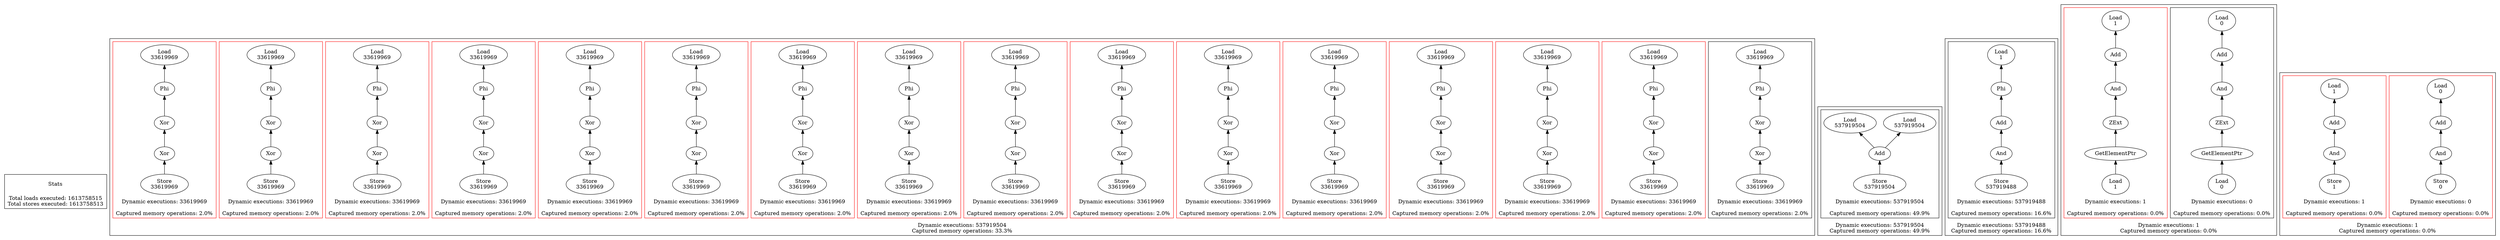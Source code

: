 strict digraph {
rankdir=BT
subgraph {
Stats [shape=plaintext]
cluster=true
label="Total loads executed: 1613758515\nTotal stores executed: 1613758513"
}
subgraph {
subgraph {
"0_0_53" [label="Phi"]
"0_0_18" [label="Load\n33619969"]
"0_0_53" -> "0_0_18"
"0_0_80" [label="Xor"]
"0_0_80" -> "0_0_53"
{
rank=min
"0_0_35" [label="Store\n33619969"]
}
"0_0_128" [label="Xor"]
"0_0_35" -> "0_0_128"
"0_0_128" -> "0_0_80"
cluster=true
label="Dynamic executions: 33619969\n\nCaptured memory operations: 2.0%"
}
subgraph {
"0_1_54" [label="Phi"]
"0_1_19" [label="Load\n33619969"]
"0_1_54" -> "0_1_19"
{
rank=min
"0_1_36" [label="Store\n33619969"]
}
"0_1_155" [label="Xor"]
"0_1_36" -> "0_1_155"
"0_1_77" [label="Xor"]
"0_1_155" -> "0_1_77"
"0_1_77" -> "0_1_54"
cluster=true
label="Dynamic executions: 33619969\n\nCaptured memory operations: 2.0%"
color=red
}
subgraph {
"0_2_137" [label="Xor"]
"0_2_71" [label="Xor"]
"0_2_137" -> "0_2_71"
{
rank=min
"0_2_37" [label="Store\n33619969"]
}
"0_2_37" -> "0_2_137"
"0_2_55" [label="Phi"]
"0_2_20" [label="Load\n33619969"]
"0_2_55" -> "0_2_20"
"0_2_71" -> "0_2_55"
cluster=true
label="Dynamic executions: 33619969\n\nCaptured memory operations: 2.0%"
color=red
}
subgraph {
{
rank=min
"0_3_38" [label="Store\n33619969"]
}
"0_3_146" [label="Xor"]
"0_3_38" -> "0_3_146"
"0_3_74" [label="Xor"]
"0_3_56" [label="Phi"]
"0_3_74" -> "0_3_56"
"0_3_21" [label="Load\n33619969"]
"0_3_56" -> "0_3_21"
"0_3_146" -> "0_3_74"
cluster=true
label="Dynamic executions: 33619969\n\nCaptured memory operations: 2.0%"
color=red
}
subgraph {
{
rank=min
"0_4_39" [label="Store\n33619969"]
}
"0_4_140" [label="Xor"]
"0_4_39" -> "0_4_140"
"0_4_92" [label="Xor"]
"0_4_140" -> "0_4_92"
"0_4_57" [label="Phi"]
"0_4_92" -> "0_4_57"
"0_4_22" [label="Load\n33619969"]
"0_4_57" -> "0_4_22"
cluster=true
label="Dynamic executions: 33619969\n\nCaptured memory operations: 2.0%"
color=red
}
subgraph {
{
rank=min
"0_5_40" [label="Store\n33619969"]
}
"0_5_119" [label="Xor"]
"0_5_40" -> "0_5_119"
"0_5_89" [label="Xor"]
"0_5_58" [label="Phi"]
"0_5_89" -> "0_5_58"
"0_5_23" [label="Load\n33619969"]
"0_5_58" -> "0_5_23"
"0_5_119" -> "0_5_89"
cluster=true
label="Dynamic executions: 33619969\n\nCaptured memory operations: 2.0%"
color=red
}
subgraph {
"0_6_83" [label="Xor"]
"0_6_59" [label="Phi"]
"0_6_83" -> "0_6_59"
"0_6_149" [label="Xor"]
"0_6_149" -> "0_6_83"
"0_6_24" [label="Load\n33619969"]
"0_6_59" -> "0_6_24"
{
rank=min
"0_6_41" [label="Store\n33619969"]
}
"0_6_41" -> "0_6_149"
cluster=true
label="Dynamic executions: 33619969\n\nCaptured memory operations: 2.0%"
color=red
}
subgraph {
"0_7_86" [label="Xor"]
"0_7_60" [label="Phi"]
"0_7_86" -> "0_7_60"
"0_7_25" [label="Load\n33619969"]
"0_7_60" -> "0_7_25"
{
rank=min
"0_7_42" [label="Store\n33619969"]
}
"0_7_158" [label="Xor"]
"0_7_42" -> "0_7_158"
"0_7_158" -> "0_7_86"
cluster=true
label="Dynamic executions: 33619969\n\nCaptured memory operations: 2.0%"
color=red
}
subgraph {
{
rank=min
"0_8_43" [label="Store\n33619969"]
}
"0_8_152" [label="Xor"]
"0_8_43" -> "0_8_152"
"0_8_104" [label="Xor"]
"0_8_61" [label="Phi"]
"0_8_104" -> "0_8_61"
"0_8_152" -> "0_8_104"
"0_8_26" [label="Load\n33619969"]
"0_8_61" -> "0_8_26"
cluster=true
label="Dynamic executions: 33619969\n\nCaptured memory operations: 2.0%"
color=red
}
subgraph {
"0_9_101" [label="Xor"]
"0_9_62" [label="Phi"]
"0_9_101" -> "0_9_62"
{
rank=min
"0_9_44" [label="Store\n33619969"]
}
"0_9_131" [label="Xor"]
"0_9_44" -> "0_9_131"
"0_9_131" -> "0_9_101"
"0_9_27" [label="Load\n33619969"]
"0_9_62" -> "0_9_27"
cluster=true
label="Dynamic executions: 33619969\n\nCaptured memory operations: 2.0%"
color=red
}
subgraph {
{
rank=min
"0_10_45" [label="Store\n33619969"]
}
"0_10_161" [label="Xor"]
"0_10_45" -> "0_10_161"
"0_10_95" [label="Xor"]
"0_10_161" -> "0_10_95"
"0_10_63" [label="Phi"]
"0_10_28" [label="Load\n33619969"]
"0_10_63" -> "0_10_28"
"0_10_95" -> "0_10_63"
cluster=true
label="Dynamic executions: 33619969\n\nCaptured memory operations: 2.0%"
color=red
}
subgraph {
"0_11_98" [label="Xor"]
"0_11_64" [label="Phi"]
"0_11_98" -> "0_11_64"
"0_11_29" [label="Load\n33619969"]
"0_11_64" -> "0_11_29"
{
rank=min
"0_11_46" [label="Store\n33619969"]
}
"0_11_122" [label="Xor"]
"0_11_46" -> "0_11_122"
"0_11_122" -> "0_11_98"
cluster=true
label="Dynamic executions: 33619969\n\nCaptured memory operations: 2.0%"
color=red
}
subgraph {
"0_12_116" [label="Xor"]
"0_12_65" [label="Phi"]
"0_12_116" -> "0_12_65"
{
rank=min
"0_12_47" [label="Store\n33619969"]
}
"0_12_164" [label="Xor"]
"0_12_47" -> "0_12_164"
"0_12_164" -> "0_12_116"
"0_12_30" [label="Load\n33619969"]
"0_12_65" -> "0_12_30"
cluster=true
label="Dynamic executions: 33619969\n\nCaptured memory operations: 2.0%"
color=red
}
subgraph {
"0_13_143" [label="Xor"]
"0_13_113" [label="Xor"]
"0_13_143" -> "0_13_113"
"0_13_66" [label="Phi"]
"0_13_31" [label="Load\n33619969"]
"0_13_66" -> "0_13_31"
"0_13_113" -> "0_13_66"
{
rank=min
"0_13_48" [label="Store\n33619969"]
}
"0_13_48" -> "0_13_143"
cluster=true
label="Dynamic executions: 33619969\n\nCaptured memory operations: 2.0%"
color=red
}
subgraph {
"0_14_67" [label="Phi"]
"0_14_32" [label="Load\n33619969"]
"0_14_67" -> "0_14_32"
"0_14_125" [label="Xor"]
"0_14_107" [label="Xor"]
"0_14_125" -> "0_14_107"
{
rank=min
"0_14_49" [label="Store\n33619969"]
}
"0_14_49" -> "0_14_125"
"0_14_107" -> "0_14_67"
cluster=true
label="Dynamic executions: 33619969\n\nCaptured memory operations: 2.0%"
color=red
}
subgraph {
{
rank=min
"0_15_50" [label="Store\n33619969"]
}
"0_15_134" [label="Xor"]
"0_15_50" -> "0_15_134"
"0_15_68" [label="Phi"]
"0_15_33" [label="Load\n33619969"]
"0_15_68" -> "0_15_33"
"0_15_110" [label="Xor"]
"0_15_134" -> "0_15_110"
"0_15_110" -> "0_15_68"
cluster=true
label="Dynamic executions: 33619969\n\nCaptured memory operations: 2.0%"
color=red
}
cluster=true
label="Dynamic executions: 537919504\nCaptured memory operations: 33.3%"
}
subgraph {
subgraph {
"1_0_173" [label="Add"]
"1_0_170" [label="Load\n537919504"]
"1_0_173" -> "1_0_170"
"1_0_172" [label="Load\n537919504"]
"1_0_173" -> "1_0_172"
{
rank=min
"1_0_175" [label="Store\n537919504"]
}
"1_0_175" -> "1_0_173"
cluster=true
label="Dynamic executions: 537919504\n\nCaptured memory operations: 49.9%"
}
cluster=true
label="Dynamic executions: 537919504\nCaptured memory operations: 49.9%"
}
subgraph {
subgraph {
{
rank=min
"2_0_215" [label="Store\n537919488"]
}
"2_0_214" [label="And"]
"2_0_215" -> "2_0_214"
"2_0_213" [label="Add"]
"2_0_214" -> "2_0_213"
"2_0_208" [label="Phi"]
"2_0_213" -> "2_0_208"
"2_0_194" [label="Load\n1"]
"2_0_208" -> "2_0_194"
cluster=true
label="Dynamic executions: 537919488\n\nCaptured memory operations: 16.6%"
}
cluster=true
label="Dynamic executions: 537919488\nCaptured memory operations: 16.6%"
}
subgraph {
subgraph {
"3_0_186" [label="Add"]
"3_0_181" [label="Load\n0"]
"3_0_186" -> "3_0_181"
"3_0_187" [label="And"]
"3_0_187" -> "3_0_186"
"3_0_190" [label="GetElementPtr"]
"3_0_189" [label="ZExt"]
"3_0_190" -> "3_0_189"
"3_0_189" -> "3_0_187"
{
rank=min
"3_0_191" [label="Load\n0"]
}
"3_0_191" -> "3_0_190"
cluster=true
label="Dynamic executions: 0\n\nCaptured memory operations: 0.0%"
}
subgraph {
{
rank=min
"3_1_229" [label="Load\n1"]
}
"3_1_228" [label="GetElementPtr"]
"3_1_229" -> "3_1_228"
"3_1_224" [label="Add"]
"3_1_219" [label="Load\n1"]
"3_1_224" -> "3_1_219"
"3_1_225" [label="And"]
"3_1_225" -> "3_1_224"
"3_1_227" [label="ZExt"]
"3_1_227" -> "3_1_225"
"3_1_228" -> "3_1_227"
cluster=true
label="Dynamic executions: 1\n\nCaptured memory operations: 0.0%"
color=red
}
cluster=true
label="Dynamic executions: 1\nCaptured memory operations: 0.0%"
}
subgraph {
subgraph {
"4_0_186" [label="Add"]
"4_0_181" [label="Load\n0"]
"4_0_186" -> "4_0_181"
"4_0_187" [label="And"]
"4_0_187" -> "4_0_186"
{
rank=min
"4_0_188" [label="Store\n0"]
}
"4_0_188" -> "4_0_187"
cluster=true
label="Dynamic executions: 0\n\nCaptured memory operations: 0.0%"
color=red
}
subgraph {
"4_1_224" [label="Add"]
"4_1_219" [label="Load\n1"]
"4_1_224" -> "4_1_219"
{
rank=min
"4_1_226" [label="Store\n1"]
}
"4_1_225" [label="And"]
"4_1_226" -> "4_1_225"
"4_1_225" -> "4_1_224"
cluster=true
label="Dynamic executions: 1\n\nCaptured memory operations: 0.0%"
color=red
}
cluster=true
label="Dynamic executions: 1\nCaptured memory operations: 0.0%"
}
}
